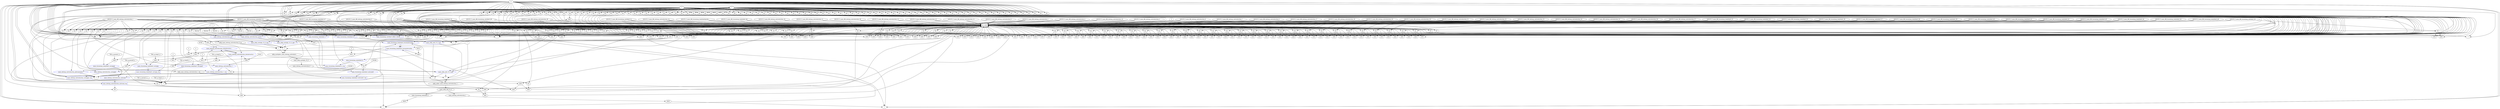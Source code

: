 //----------------------------------------------------------------------------//
// Generated by LegUp High-Level Synthesis Tool Version 4.0 (http://legup.org)
// Compiled: Sun Jul 26 12:56:54 2015
// University of Toronto
// For research and academic purposes only. Commercial use is prohibited.
// Please send bugs to: legup@eecg.toronto.edu
// Date: Tue Aug 11 21:17:20 2020
//----------------------------------------------------------------------------//

digraph {
Node0x2d34e90[label="?"];
Node0x2d37b30[label="0"];
Node0x2d37b30 -> Node0x2d34e90;
Node0x2d37d50[label="EQ"];
Node0x2d37d50 -> Node0x2d34e90;
Node0x2d38150[label="EQ"];
Node0x2d38150 -> Node0x2d34e90;
Node0x2d70e90[label="EQ"];
Node0x2d70e90 -> Node0x2d34e90;
Node0x2d35110[label="?"];
Node0x2d37b30 -> Node0x2d35110;
Node0x2d37b30 -> Node0x2d35110;
Node0x2d40c20[label="1"];
Node0x2d40c20 -> Node0x2d35110;
Node0x2d40c20 -> Node0x2d35110;
Node0x2d40c20 -> Node0x2d35110;
Node0x2d71340[label="EQ"];
Node0x2d71340 -> Node0x2d35110;
Node0x2d71620[label="EQ"];
Node0x2d71620 -> Node0x2d35110;
Node0x2d718e0[label="EQ"];
Node0x2d718e0 -> Node0x2d35110;
Node0x2d71ba0[label="EQ"];
Node0x2d71ba0 -> Node0x2d35110;
Node0x2d35240[label="?"];
Node0x2d37b30 -> Node0x2d35240;
Node0x2d37b30 -> Node0x2d35240;
Node0x2d71f90[label="main_dotloop_exitreduction_phitransinser...",color=blue];
Node0x2d71f90 -> Node0x2d35240;
Node0x2d72d10[label="main_fusionloop_bodydim0_scevgep4",color=blue];
Node0x2d72d10 -> Node0x2d35240;
Node0x2d73a80[label="main_fusionloop_bodydim0_scevgep_reg",shape=box,color=blue];
Node0x2d73a80 -> Node0x2d35240;
Node0x2d74cf0[label="EQ"];
Node0x2d74cf0 -> Node0x2d35240;
Node0x2d74fb0[label="EQ"];
Node0x2d74fb0 -> Node0x2d35240;
Node0x2d75270[label="EQ"];
Node0x2d75270 -> Node0x2d35240;
Node0x2d75530[label="EQ"];
Node0x2d75530 -> Node0x2d35240;
Node0x2d35380[label="?"];
Node0x2d37b30 -> Node0x2d35380;
Node0x2d37b30 -> Node0x2d35380;
Node0x2d37b30 -> Node0x2d35380;
Node0x2d37b30 -> Node0x2d35380;
Node0x2d40c20 -> Node0x2d35380;
Node0x2d75a20[label="EQ"];
Node0x2d75a20 -> Node0x2d35380;
Node0x2d75d00[label="EQ"];
Node0x2d75d00 -> Node0x2d35380;
Node0x2d75fc0[label="EQ"];
Node0x2d75fc0 -> Node0x2d35380;
Node0x2d76280[label="EQ"];
Node0x2d76280 -> Node0x2d35380;
Node0x2d354b0[label="?"];
Node0x2d37b30 -> Node0x2d354b0;
Node0x2d37b30 -> Node0x2d354b0;
Node0x2d76670[label="ZEXT"];
Node0x2d76670 -> Node0x2d354b0;
Node0x2d76d10[label="EQ"];
Node0x2d76d10 -> Node0x2d354b0;
Node0x2d76ff0[label="EQ"];
Node0x2d76ff0 -> Node0x2d354b0;
Node0x2d35600[label="?"];
Node0x2d37b30 -> Node0x2d35600;
Node0x2d37b30 -> Node0x2d35600;
Node0x2d773c0[label="2"];
Node0x2d773c0 -> Node0x2d35600;
Node0x2d775d0[label="2"];
Node0x2d775d0 -> Node0x2d35600;
Node0x2d777b0[label="2"];
Node0x2d777b0 -> Node0x2d35600;
Node0x2d779d0[label="EQ"];
Node0x2d779d0 -> Node0x2d35600;
Node0x2d77cb0[label="EQ"];
Node0x2d77cb0 -> Node0x2d35600;
Node0x2d77f70[label="EQ"];
Node0x2d77f70 -> Node0x2d35600;
Node0x2d78230[label="EQ"];
Node0x2d78230 -> Node0x2d35600;
Node0x2d35860[label="?"];
Node0x2d37b30 -> Node0x2d35860;
Node0x2d37b30 -> Node0x2d35860;
Node0x2d40c20 -> Node0x2d35860;
Node0x2d40c20 -> Node0x2d35860;
Node0x2d40c20 -> Node0x2d35860;
Node0x2d40c20 -> Node0x2d35860;
Node0x2d787a0[label="EQ"];
Node0x2d787a0 -> Node0x2d35860;
Node0x2d78a80[label="EQ"];
Node0x2d78a80 -> Node0x2d35860;
Node0x2d78d40[label="EQ"];
Node0x2d78d40 -> Node0x2d35860;
Node0x2d79040[label="EQ"];
Node0x2d79040 -> Node0x2d35860;
Node0x2d79300[label="EQ"];
Node0x2d79300 -> Node0x2d35860;
Node0x2d35990[label="?"];
Node0x2d37b30 -> Node0x2d35990;
Node0x2d37b30 -> Node0x2d35990;
Node0x2d796b0[label="`TAG_g_param2_a"];
Node0x2d796b0 -> Node0x2d35990;
Node0x2d798c0[label="main_dotloop_exitreduction_scevgep5_reg",shape=box,color=blue];
Node0x2d798c0 -> Node0x2d35990;
Node0x2d7ab10[label="main_fusionloop_bodydim0_scevgep3",color=blue];
Node0x2d7ab10 -> Node0x2d35990;
Node0x2d7b8a0[label="`TAG_g_temp1_a"];
Node0x2d7b8a0 -> Node0x2d35990;
Node0x2d7ba80[label="EQ"];
Node0x2d7ba80 -> Node0x2d35990;
Node0x2d7bd60[label="EQ"];
Node0x2d7bd60 -> Node0x2d35990;
Node0x2d7c020[label="EQ"];
Node0x2d7c020 -> Node0x2d35990;
Node0x2d7c320[label="EQ"];
Node0x2d7c320 -> Node0x2d35990;
Node0x2d7c5e0[label="EQ"];
Node0x2d7c5e0 -> Node0x2d35990;
Node0x2d35ac0[label="?"];
Node0x2d37b30 -> Node0x2d35ac0;
Node0x2d37b30 -> Node0x2d35ac0;
Node0x2d37b30 -> Node0x2d35ac0;
Node0x2d40c20 -> Node0x2d35ac0;
Node0x2d37b30 -> Node0x2d35ac0;
Node0x2d37b30 -> Node0x2d35ac0;
Node0x2d7cae0[label="EQ"];
Node0x2d7cae0 -> Node0x2d35ac0;
Node0x2d7cdc0[label="EQ"];
Node0x2d7cdc0 -> Node0x2d35ac0;
Node0x2d7d080[label="EQ"];
Node0x2d7d080 -> Node0x2d35ac0;
Node0x2d7d380[label="EQ"];
Node0x2d7d380 -> Node0x2d35ac0;
Node0x2d7d640[label="EQ"];
Node0x2d7d640 -> Node0x2d35ac0;
Node0x2d35570[label="?"];
Node0x2d37b30 -> Node0x2d35570;
Node0x2d37b30 -> Node0x2d35570;
Node0x2d7d9f0[label="ZEXT"];
Node0x2d7d9f0 -> Node0x2d35570;
Node0x2d7de70[label="EQ"];
Node0x2d7de70 -> Node0x2d35570;
Node0x2d7e150[label="EQ"];
Node0x2d7e150 -> Node0x2d35570;
Node0x2d35d60[label="?"];
Node0x2d37b30 -> Node0x2d35d60;
Node0x2d37b30 -> Node0x2d35d60;
Node0x2d7e520[label="2"];
Node0x2d7e520 -> Node0x2d35d60;
Node0x2d7e730[label="2"];
Node0x2d7e730 -> Node0x2d35d60;
Node0x2d7e910[label="2"];
Node0x2d7e910 -> Node0x2d35d60;
Node0x2d7eb30[label="2"];
Node0x2d7eb30 -> Node0x2d35d60;
Node0x2d7ed30[label="EQ"];
Node0x2d7ed30 -> Node0x2d35d60;
Node0x2d7f010[label="EQ"];
Node0x2d7f010 -> Node0x2d35d60;
Node0x2d7f2d0[label="EQ"];
Node0x2d7f2d0 -> Node0x2d35d60;
Node0x2d7f5d0[label="EQ"];
Node0x2d7f5d0 -> Node0x2d35d60;
Node0x2d7f890[label="EQ"];
Node0x2d7f890 -> Node0x2d35d60;
Node0x2d35fc0[label="?"];
Node0x2d7fbb0[label="0"];
Node0x2d7fbb0 -> Node0x2d35fc0;
Node0x2d7fdb0[label="main_fusionloop_exitdim0_leflow_retval",color=blue];
Node0x2d7fdb0 -> Node0x2d35fc0;
Node0x2d805a0[label="EQ"];
Node0x2d805a0 -> Node0x2d35fc0;
Node0x2d80870[label="EQ"];
Node0x2d80870 -> Node0x2d35fc0;
Node0x2d34fe0[label="?"];
Node0x2d34fe0 -> Node0x2d37d50;
Node0x2d37b30 -> Node0x2d37d50;
Node0x2d38360[label="cur_state",shape=box];
Node0x2d38360 -> Node0x2d38150;
Node0x2d38560[label="LEGUP_0"];
Node0x2d38560 -> Node0x2d38150;
Node0x2d38360 -> Node0x2d70e90;
Node0x2d40030[label="LEGUP_F_main_BB_fusionloop_exitdim0_51"];
Node0x2d40030 -> Node0x2d70e90;
Node0x2d38360 -> Node0x2d71340;
Node0x2d38560 -> Node0x2d71340;
Node0x2d38360 -> Node0x2d71620;
Node0x2d38780[label="LEGUP_F_main_BB_dotloop_exitreduction_1"];
Node0x2d38780 -> Node0x2d71620;
Node0x2d38360 -> Node0x2d718e0;
Node0x2d3cf90[label="LEGUP_F_main_BB_fusionloop_bodydim0_31"];
Node0x2d3cf90 -> Node0x2d718e0;
Node0x2d38360 -> Node0x2d71ba0;
Node0x2d3f6a0[label="LEGUP_F_main_BB_fusionloop_bodydim0_47"];
Node0x2d3f6a0 -> Node0x2d71ba0;
Node0x2d721a0[label="ADD"];
Node0x2d721a0 -> Node0x2d71f90;
Node0x2d72a50[label="EQ"];
Node0x2d72a50 -> Node0x2d71f90;
Node0x2d72ef0[label="ADD"];
Node0x2d72ef0 -> Node0x2d72d10;
Node0x2d737c0[label="EQ"];
Node0x2d737c0 -> Node0x2d72d10;
Node0x2d73c80[label="main_fusionloop_bodydim0_scevgep",color=blue];
Node0x2d73c80 -> Node0x2d73a80;
Node0x2d74a30[label="EQ"];
Node0x2d74a30 -> Node0x2d73a80;
Node0x2d38360 -> Node0x2d74cf0;
Node0x2d38560 -> Node0x2d74cf0;
Node0x2d38360 -> Node0x2d74fb0;
Node0x2d38780 -> Node0x2d74fb0;
Node0x2d38360 -> Node0x2d75270;
Node0x2d3cf90 -> Node0x2d75270;
Node0x2d38360 -> Node0x2d75530;
Node0x2d3f6a0 -> Node0x2d75530;
Node0x2d38360 -> Node0x2d75a20;
Node0x2d38560 -> Node0x2d75a20;
Node0x2d38360 -> Node0x2d75d00;
Node0x2d38780 -> Node0x2d75d00;
Node0x2d38360 -> Node0x2d75fc0;
Node0x2d3cf90 -> Node0x2d75fc0;
Node0x2d38360 -> Node0x2d76280;
Node0x2d3f6a0 -> Node0x2d76280;
Node0x2d76880[label="main_fusionloop_bodydim0_5"];
Node0x2d76880 -> Node0x2d76670;
Node0x2d38360 -> Node0x2d76d10;
Node0x2d38560 -> Node0x2d76d10;
Node0x2d38360 -> Node0x2d76ff0;
Node0x2d3f6a0 -> Node0x2d76ff0;
Node0x2d38360 -> Node0x2d779d0;
Node0x2d38560 -> Node0x2d779d0;
Node0x2d38360 -> Node0x2d77cb0;
Node0x2d38780 -> Node0x2d77cb0;
Node0x2d38360 -> Node0x2d77f70;
Node0x2d3cf90 -> Node0x2d77f70;
Node0x2d38360 -> Node0x2d78230;
Node0x2d3f6a0 -> Node0x2d78230;
Node0x2d38360 -> Node0x2d787a0;
Node0x2d38560 -> Node0x2d787a0;
Node0x2d38360 -> Node0x2d78a80;
Node0x2d38780 -> Node0x2d78a80;
Node0x2d38360 -> Node0x2d78d40;
Node0x2d3c850[label="LEGUP_F_main_BB_dotloop_exitreduction_28"];
Node0x2d3c850 -> Node0x2d78d40;
Node0x2d38360 -> Node0x2d79040;
Node0x2d3cf90 -> Node0x2d79040;
Node0x2d38360 -> Node0x2d79300;
Node0x2d3fb40[label="LEGUP_F_main_BB_fusionloop_exitdim0_49"];
Node0x2d3fb40 -> Node0x2d79300;
Node0x2d79aa0[label="main_dotloop_exitreduction_scevgep5",color=blue];
Node0x2d79aa0 -> Node0x2d798c0;
Node0x2d7a850[label="EQ"];
Node0x2d7a850 -> Node0x2d798c0;
Node0x2d7ad10[label="ADD"];
Node0x2d7ad10 -> Node0x2d7ab10;
Node0x2d7b5e0[label="EQ"];
Node0x2d7b5e0 -> Node0x2d7ab10;
Node0x2d38360 -> Node0x2d7ba80;
Node0x2d38560 -> Node0x2d7ba80;
Node0x2d38360 -> Node0x2d7bd60;
Node0x2d38780 -> Node0x2d7bd60;
Node0x2d38360 -> Node0x2d7c020;
Node0x2d3c850 -> Node0x2d7c020;
Node0x2d38360 -> Node0x2d7c320;
Node0x2d3cf90 -> Node0x2d7c320;
Node0x2d38360 -> Node0x2d7c5e0;
Node0x2d3fb40 -> Node0x2d7c5e0;
Node0x2d38360 -> Node0x2d7cae0;
Node0x2d38560 -> Node0x2d7cae0;
Node0x2d38360 -> Node0x2d7cdc0;
Node0x2d38780 -> Node0x2d7cdc0;
Node0x2d38360 -> Node0x2d7d080;
Node0x2d3c850 -> Node0x2d7d080;
Node0x2d38360 -> Node0x2d7d380;
Node0x2d3cf90 -> Node0x2d7d380;
Node0x2d38360 -> Node0x2d7d640;
Node0x2d3fb40 -> Node0x2d7d640;
Node0x2d7dc00[label="main_dotloop_exitreduction_1"];
Node0x2d7dc00 -> Node0x2d7d9f0;
Node0x2d38360 -> Node0x2d7de70;
Node0x2d38560 -> Node0x2d7de70;
Node0x2d38360 -> Node0x2d7e150;
Node0x2d3c850 -> Node0x2d7e150;
Node0x2d38360 -> Node0x2d7ed30;
Node0x2d38560 -> Node0x2d7ed30;
Node0x2d38360 -> Node0x2d7f010;
Node0x2d38780 -> Node0x2d7f010;
Node0x2d38360 -> Node0x2d7f2d0;
Node0x2d3c850 -> Node0x2d7f2d0;
Node0x2d38360 -> Node0x2d7f5d0;
Node0x2d3cf90 -> Node0x2d7f5d0;
Node0x2d38360 -> Node0x2d7f890;
Node0x2d3fb40 -> Node0x2d7f890;
Node0x2d7ffd0[label="TRUNC"];
Node0x2d7ffd0 -> Node0x2d7fdb0;
Node0x2d802c0[label="EQ"];
Node0x2d802c0 -> Node0x2d7fdb0;
Node0x2d38360 -> Node0x2d805a0;
Node0x2d38560 -> Node0x2d805a0;
Node0x2d38360 -> Node0x2d80870;
Node0x2d40030 -> Node0x2d80870;
Node0x2d37b30 -> Node0x2d34fe0;
Node0x2d38560 -> Node0x2d38360;
Node0x2d38780 -> Node0x2d38360;
Node0x2d38560 -> Node0x2d38360;
Node0x2d38780 -> Node0x2d38360;
Node0x2d38a30[label="LEGUP_F_main_BB_dotloop_exitreduction_2"];
Node0x2d38a30 -> Node0x2d38360;
Node0x2d38a30 -> Node0x2d38360;
Node0x2d38ca0[label="LEGUP_F_main_BB_dotloop_exitreduction_3"];
Node0x2d38ca0 -> Node0x2d38360;
Node0x2d38ca0 -> Node0x2d38360;
Node0x2d38ef0[label="LEGUP_F_main_BB_dotloop_exitreduction_4"];
Node0x2d38ef0 -> Node0x2d38360;
Node0x2d38ef0 -> Node0x2d38360;
Node0x2d39180[label="LEGUP_F_main_BB_dotloop_exitreduction_5"];
Node0x2d39180 -> Node0x2d38360;
Node0x2d39180 -> Node0x2d38360;
Node0x2d393d0[label="LEGUP_F_main_BB_dotloop_exitreduction_6"];
Node0x2d393d0 -> Node0x2d38360;
Node0x2d393d0 -> Node0x2d38360;
Node0x2d39620[label="LEGUP_F_main_BB_dotloop_exitreduction_7"];
Node0x2d39620 -> Node0x2d38360;
Node0x2d39620 -> Node0x2d38360;
Node0x2d39870[label="LEGUP_F_main_BB_dotloop_exitreduction_8"];
Node0x2d39870 -> Node0x2d38360;
Node0x2d39870 -> Node0x2d38360;
Node0x2d39b50[label="LEGUP_F_main_BB_dotloop_exitreduction_9"];
Node0x2d39b50 -> Node0x2d38360;
Node0x2d39b50 -> Node0x2d38360;
Node0x2d39da0[label="LEGUP_F_main_BB_dotloop_exitreduction_10"];
Node0x2d39da0 -> Node0x2d38360;
Node0x2d39da0 -> Node0x2d38360;
Node0x2d39ff0[label="LEGUP_F_main_BB_dotloop_exitreduction_11"];
Node0x2d39ff0 -> Node0x2d38360;
Node0x2d39ff0 -> Node0x2d38360;
Node0x2d3a240[label="LEGUP_F_main_BB_dotloop_exitreduction_12"];
Node0x2d3a240 -> Node0x2d38360;
Node0x2d3a240 -> Node0x2d38360;
Node0x2d3a490[label="LEGUP_F_main_BB_dotloop_exitreduction_13"];
Node0x2d3a490 -> Node0x2d38360;
Node0x2d3a490 -> Node0x2d38360;
Node0x2d3a6e0[label="LEGUP_F_main_BB_dotloop_exitreduction_14"];
Node0x2d3a6e0 -> Node0x2d38360;
Node0x2d3a6e0 -> Node0x2d38360;
Node0x2d3a930[label="LEGUP_F_main_BB_dotloop_exitreduction_15"];
Node0x2d3a930 -> Node0x2d38360;
Node0x2d3a930 -> Node0x2d38360;
Node0x2d3ab80[label="LEGUP_F_main_BB_dotloop_exitreduction_16"];
Node0x2d3ab80 -> Node0x2d38360;
Node0x2d3ab80 -> Node0x2d38360;
Node0x2d3aee0[label="LEGUP_F_main_BB_dotloop_exitreduction_17"];
Node0x2d3aee0 -> Node0x2d38360;
Node0x2d3aee0 -> Node0x2d38360;
Node0x2d3b130[label="LEGUP_F_main_BB_dotloop_exitreduction_18"];
Node0x2d3b130 -> Node0x2d38360;
Node0x2d3b130 -> Node0x2d38360;
Node0x2d3b380[label="LEGUP_F_main_BB_dotloop_exitreduction_19"];
Node0x2d3b380 -> Node0x2d38360;
Node0x2d3b380 -> Node0x2d38360;
Node0x2d3b5d0[label="LEGUP_F_main_BB_dotloop_exitreduction_20"];
Node0x2d3b5d0 -> Node0x2d38360;
Node0x2d3b5d0 -> Node0x2d38360;
Node0x2d3b820[label="LEGUP_F_main_BB_dotloop_exitreduction_21"];
Node0x2d3b820 -> Node0x2d38360;
Node0x2d3b820 -> Node0x2d38360;
Node0x2d3ba70[label="LEGUP_F_main_BB_dotloop_exitreduction_22"];
Node0x2d3ba70 -> Node0x2d38360;
Node0x2d3ba70 -> Node0x2d38360;
Node0x2d3bcc0[label="LEGUP_F_main_BB_dotloop_exitreduction_23"];
Node0x2d3bcc0 -> Node0x2d38360;
Node0x2d3bcc0 -> Node0x2d38360;
Node0x2d3bf10[label="LEGUP_F_main_BB_dotloop_exitreduction_24"];
Node0x2d3bf10 -> Node0x2d38360;
Node0x2d3bf10 -> Node0x2d38360;
Node0x2d3c160[label="LEGUP_F_main_BB_dotloop_exitreduction_25"];
Node0x2d3c160 -> Node0x2d38360;
Node0x2d3c160 -> Node0x2d38360;
Node0x2d3c3b0[label="LEGUP_F_main_BB_dotloop_exitreduction_26"];
Node0x2d3c3b0 -> Node0x2d38360;
Node0x2d3c3b0 -> Node0x2d38360;
Node0x2d3c600[label="LEGUP_F_main_BB_dotloop_exitreduction_27"];
Node0x2d3c600 -> Node0x2d38360;
Node0x2d3c600 -> Node0x2d38360;
Node0x2d3c850 -> Node0x2d38360;
Node0x2d3c850 -> Node0x2d38360;
Node0x2d3caa0[label="LEGUP_F_main_BB_dotloop_exitreduction_29"];
Node0x2d3caa0 -> Node0x2d38360;
Node0x2d3caa0 -> Node0x2d38360;
Node0x2d3ccf0[label="LEGUP_F_main_BB_fusionloop_bodydim0prehe..."];
Node0x2d3ccf0 -> Node0x2d38360;
Node0x2d38780 -> Node0x2d38360;
Node0x2d3ccf0 -> Node0x2d38360;
Node0x2d3cf90 -> Node0x2d38360;
Node0x2d3cf90 -> Node0x2d38360;
Node0x2d3acd0[label="LEGUP_F_main_BB_fusionloop_bodydim0_32"];
Node0x2d3acd0 -> Node0x2d38360;
Node0x2d3acd0 -> Node0x2d38360;
Node0x2d3d640[label="LEGUP_F_main_BB_fusionloop_bodydim0_33"];
Node0x2d3d640 -> Node0x2d38360;
Node0x2d3d640 -> Node0x2d38360;
Node0x2d3d890[label="LEGUP_F_main_BB_fusionloop_bodydim0_34"];
Node0x2d3d890 -> Node0x2d38360;
Node0x2d3d890 -> Node0x2d38360;
Node0x2d3dae0[label="LEGUP_F_main_BB_fusionloop_bodydim0_35"];
Node0x2d3dae0 -> Node0x2d38360;
Node0x2d3dae0 -> Node0x2d38360;
Node0x2d3dd30[label="LEGUP_F_main_BB_fusionloop_bodydim0_36"];
Node0x2d3dd30 -> Node0x2d38360;
Node0x2d3dd30 -> Node0x2d38360;
Node0x2d3df80[label="LEGUP_F_main_BB_fusionloop_bodydim0_37"];
Node0x2d3df80 -> Node0x2d38360;
Node0x2d3df80 -> Node0x2d38360;
Node0x2d3e1d0[label="LEGUP_F_main_BB_fusionloop_bodydim0_38"];
Node0x2d3e1d0 -> Node0x2d38360;
Node0x2d3e1d0 -> Node0x2d38360;
Node0x2d3e420[label="LEGUP_F_main_BB_fusionloop_bodydim0_39"];
Node0x2d3e420 -> Node0x2d38360;
Node0x2d3e420 -> Node0x2d38360;
Node0x2d3e670[label="LEGUP_F_main_BB_fusionloop_bodydim0_40"];
Node0x2d3e670 -> Node0x2d38360;
Node0x2d3e670 -> Node0x2d38360;
Node0x2d3e8c0[label="LEGUP_F_main_BB_fusionloop_bodydim0_41"];
Node0x2d3e8c0 -> Node0x2d38360;
Node0x2d3e8c0 -> Node0x2d38360;
Node0x2d3eb10[label="LEGUP_F_main_BB_fusionloop_bodydim0_42"];
Node0x2d3eb10 -> Node0x2d38360;
Node0x2d3eb10 -> Node0x2d38360;
Node0x2d3ed60[label="LEGUP_F_main_BB_fusionloop_bodydim0_43"];
Node0x2d3ed60 -> Node0x2d38360;
Node0x2d3ed60 -> Node0x2d38360;
Node0x2d3efb0[label="LEGUP_F_main_BB_fusionloop_bodydim0_44"];
Node0x2d3efb0 -> Node0x2d38360;
Node0x2d3efb0 -> Node0x2d38360;
Node0x2d3f200[label="LEGUP_F_main_BB_fusionloop_bodydim0_45"];
Node0x2d3f200 -> Node0x2d38360;
Node0x2d3f200 -> Node0x2d38360;
Node0x2d3f450[label="LEGUP_F_main_BB_fusionloop_bodydim0_46"];
Node0x2d3f450 -> Node0x2d38360;
Node0x2d3f450 -> Node0x2d38360;
Node0x2d3f6a0 -> Node0x2d38360;
Node0x2d3f6a0 -> Node0x2d38360;
Node0x2d3f8f0[label="LEGUP_F_main_BB_fusionloop_bodydim0_48"];
Node0x2d3f8f0 -> Node0x2d38360;
Node0x2d3f8f0 -> Node0x2d38360;
Node0x2d3fb40 -> Node0x2d38360;
Node0x2d3cf90 -> Node0x2d38360;
Node0x2d3fb40 -> Node0x2d38360;
Node0x2d3fde0[label="LEGUP_F_main_BB_fusionloop_exitdim0_50"];
Node0x2d3fde0 -> Node0x2d38360;
Node0x2d3fde0 -> Node0x2d38360;
Node0x2d40030 -> Node0x2d38360;
Node0x2d40030 -> Node0x2d38360;
Node0x2d38560 -> Node0x2d38360;
Node0x2d402d0[label="0"];
Node0x2d402d0 -> Node0x2d38360;
Node0x2d404d0[label="AND"];
Node0x2d404d0 -> Node0x2d38360;
Node0x2d40e40[label="AND"];
Node0x2d40e40 -> Node0x2d38360;
Node0x2d418d0[label="AND"];
Node0x2d418d0 -> Node0x2d38360;
Node0x2d41e00[label="AND"];
Node0x2d41e00 -> Node0x2d38360;
Node0x2d425a0[label="AND"];
Node0x2d425a0 -> Node0x2d38360;
Node0x2d42ad0[label="AND"];
Node0x2d42ad0 -> Node0x2d38360;
Node0x2d43270[label="AND"];
Node0x2d43270 -> Node0x2d38360;
Node0x2d437a0[label="AND"];
Node0x2d437a0 -> Node0x2d38360;
Node0x2d43f40[label="AND"];
Node0x2d43f40 -> Node0x2d38360;
Node0x2d44470[label="AND"];
Node0x2d44470 -> Node0x2d38360;
Node0x2d44c10[label="AND"];
Node0x2d44c10 -> Node0x2d38360;
Node0x2d45140[label="AND"];
Node0x2d45140 -> Node0x2d38360;
Node0x2d458e0[label="AND"];
Node0x2d458e0 -> Node0x2d38360;
Node0x2d45e10[label="AND"];
Node0x2d45e10 -> Node0x2d38360;
Node0x2d465b0[label="AND"];
Node0x2d465b0 -> Node0x2d38360;
Node0x2d46ae0[label="AND"];
Node0x2d46ae0 -> Node0x2d38360;
Node0x2d47280[label="AND"];
Node0x2d47280 -> Node0x2d38360;
Node0x2d477b0[label="AND"];
Node0x2d477b0 -> Node0x2d38360;
Node0x2d47f50[label="AND"];
Node0x2d47f50 -> Node0x2d38360;
Node0x2d48480[label="AND"];
Node0x2d48480 -> Node0x2d38360;
Node0x2d48c20[label="AND"];
Node0x2d48c20 -> Node0x2d38360;
Node0x2d49560[label="AND"];
Node0x2d49560 -> Node0x2d38360;
Node0x2d49d00[label="AND"];
Node0x2d49d00 -> Node0x2d38360;
Node0x2d4a230[label="AND"];
Node0x2d4a230 -> Node0x2d38360;
Node0x2d4a9d0[label="AND"];
Node0x2d4a9d0 -> Node0x2d38360;
Node0x2d4af00[label="AND"];
Node0x2d4af00 -> Node0x2d38360;
Node0x2d4b6a0[label="AND"];
Node0x2d4b6a0 -> Node0x2d38360;
Node0x2d4bbd0[label="AND"];
Node0x2d4bbd0 -> Node0x2d38360;
Node0x2d4c370[label="AND"];
Node0x2d4c370 -> Node0x2d38360;
Node0x2d4c8a0[label="AND"];
Node0x2d4c8a0 -> Node0x2d38360;
Node0x2d4d040[label="AND"];
Node0x2d4d040 -> Node0x2d38360;
Node0x2d4d570[label="AND"];
Node0x2d4d570 -> Node0x2d38360;
Node0x2d4dd10[label="AND"];
Node0x2d4dd10 -> Node0x2d38360;
Node0x2d4e240[label="AND"];
Node0x2d4e240 -> Node0x2d38360;
Node0x2d4e9e0[label="AND"];
Node0x2d4e9e0 -> Node0x2d38360;
Node0x2d4ef10[label="AND"];
Node0x2d4ef10 -> Node0x2d38360;
Node0x2d4f6b0[label="AND"];
Node0x2d4f6b0 -> Node0x2d38360;
Node0x2d4fbe0[label="AND"];
Node0x2d4fbe0 -> Node0x2d38360;
Node0x2d50380[label="AND"];
Node0x2d50380 -> Node0x2d38360;
Node0x2d508b0[label="AND"];
Node0x2d508b0 -> Node0x2d38360;
Node0x2d51050[label="AND"];
Node0x2d51050 -> Node0x2d38360;
Node0x2d51580[label="AND"];
Node0x2d51580 -> Node0x2d38360;
Node0x2d51d20[label="AND"];
Node0x2d51d20 -> Node0x2d38360;
Node0x2d52250[label="AND"];
Node0x2d52250 -> Node0x2d38360;
Node0x2d529f0[label="AND"];
Node0x2d529f0 -> Node0x2d38360;
Node0x2d52f20[label="AND"];
Node0x2d52f20 -> Node0x2d38360;
Node0x2d536c0[label="AND"];
Node0x2d536c0 -> Node0x2d38360;
Node0x2d53bf0[label="AND"];
Node0x2d53bf0 -> Node0x2d38360;
Node0x2d54390[label="AND"];
Node0x2d54390 -> Node0x2d38360;
Node0x2d548c0[label="AND"];
Node0x2d548c0 -> Node0x2d38360;
Node0x2d55060[label="AND"];
Node0x2d55060 -> Node0x2d38360;
Node0x2d55590[label="AND"];
Node0x2d55590 -> Node0x2d38360;
Node0x2d55d30[label="AND"];
Node0x2d55d30 -> Node0x2d38360;
Node0x2d56260[label="AND"];
Node0x2d56260 -> Node0x2d38360;
Node0x2d56a00[label="AND"];
Node0x2d56a00 -> Node0x2d38360;
Node0x2d56f30[label="AND"];
Node0x2d56f30 -> Node0x2d38360;
Node0x2d576d0[label="AND"];
Node0x2d576d0 -> Node0x2d38360;
Node0x2d57c00[label="AND"];
Node0x2d57c00 -> Node0x2d38360;
Node0x2d583a0[label="AND"];
Node0x2d583a0 -> Node0x2d38360;
Node0x2d588d0[label="AND"];
Node0x2d588d0 -> Node0x2d38360;
Node0x2d59070[label="AND"];
Node0x2d59070 -> Node0x2d38360;
Node0x2d5b050[label="AND"];
Node0x2d5b050 -> Node0x2d38360;
Node0x2d5c340[label="AND"];
Node0x2d5c340 -> Node0x2d38360;
Node0x2d5cb00[label="AND"];
Node0x2d5cb00 -> Node0x2d38360;
Node0x2d5d030[label="AND"];
Node0x2d5d030 -> Node0x2d38360;
Node0x2d5d7d0[label="AND"];
Node0x2d5d7d0 -> Node0x2d38360;
Node0x2d5dd00[label="AND"];
Node0x2d5dd00 -> Node0x2d38360;
Node0x2d5e4a0[label="AND"];
Node0x2d5e4a0 -> Node0x2d38360;
Node0x2d5e9d0[label="AND"];
Node0x2d5e9d0 -> Node0x2d38360;
Node0x2d5f170[label="AND"];
Node0x2d5f170 -> Node0x2d38360;
Node0x2d5f6a0[label="AND"];
Node0x2d5f6a0 -> Node0x2d38360;
Node0x2d5fe40[label="AND"];
Node0x2d5fe40 -> Node0x2d38360;
Node0x2d60370[label="AND"];
Node0x2d60370 -> Node0x2d38360;
Node0x2d60b10[label="AND"];
Node0x2d60b10 -> Node0x2d38360;
Node0x2d61040[label="AND"];
Node0x2d61040 -> Node0x2d38360;
Node0x2d617e0[label="AND"];
Node0x2d617e0 -> Node0x2d38360;
Node0x2d61d10[label="AND"];
Node0x2d61d10 -> Node0x2d38360;
Node0x2d624b0[label="AND"];
Node0x2d624b0 -> Node0x2d38360;
Node0x2d629e0[label="AND"];
Node0x2d629e0 -> Node0x2d38360;
Node0x2d63180[label="AND"];
Node0x2d63180 -> Node0x2d38360;
Node0x2d636b0[label="AND"];
Node0x2d636b0 -> Node0x2d38360;
Node0x2d63e50[label="AND"];
Node0x2d63e50 -> Node0x2d38360;
Node0x2d64380[label="AND"];
Node0x2d64380 -> Node0x2d38360;
Node0x2d64b20[label="AND"];
Node0x2d64b20 -> Node0x2d38360;
Node0x2d65050[label="AND"];
Node0x2d65050 -> Node0x2d38360;
Node0x2d657f0[label="AND"];
Node0x2d657f0 -> Node0x2d38360;
Node0x2d65d20[label="AND"];
Node0x2d65d20 -> Node0x2d38360;
Node0x2d664c0[label="AND"];
Node0x2d664c0 -> Node0x2d38360;
Node0x2d669f0[label="AND"];
Node0x2d669f0 -> Node0x2d38360;
Node0x2d67190[label="AND"];
Node0x2d67190 -> Node0x2d38360;
Node0x2d676c0[label="AND"];
Node0x2d676c0 -> Node0x2d38360;
Node0x2d67e60[label="AND"];
Node0x2d67e60 -> Node0x2d38360;
Node0x2d68390[label="AND"];
Node0x2d68390 -> Node0x2d38360;
Node0x2d68b30[label="AND"];
Node0x2d68b30 -> Node0x2d38360;
Node0x2d69060[label="AND"];
Node0x2d69060 -> Node0x2d38360;
Node0x2d69800[label="AND"];
Node0x2d69800 -> Node0x2d38360;
Node0x2d69d30[label="AND"];
Node0x2d69d30 -> Node0x2d38360;
Node0x2d6a4d0[label="AND"];
Node0x2d6a4d0 -> Node0x2d38360;
Node0x2d6aa00[label="AND"];
Node0x2d6aa00 -> Node0x2d38360;
Node0x2d6b1a0[label="AND"];
Node0x2d6b1a0 -> Node0x2d38360;
Node0x2d6d180[label="AND"];
Node0x2d6d180 -> Node0x2d38360;
Node0x2d6e470[label="AND"];
Node0x2d6e470 -> Node0x2d38360;
Node0x2d6ec30[label="AND"];
Node0x2d6ec30 -> Node0x2d38360;
Node0x2d6f160[label="AND"];
Node0x2d6f160 -> Node0x2d38360;
Node0x2d6f900[label="AND"];
Node0x2d6f900 -> Node0x2d38360;
Node0x2d6fe30[label="AND"];
Node0x2d6fe30 -> Node0x2d38360;
Node0x2d705d0[label="AND"];
Node0x2d705d0 -> Node0x2d38360;
Node0x2d70b00[label="EQ"];
Node0x2d70b00 -> Node0x2d38360;
Node0x2d723a0[label="`TAG_g_param0_a"];
Node0x2d723a0 -> Node0x2d721a0;
Node0x2d725c0[label="MUL"];
Node0x2d725c0 -> Node0x2d721a0;
Node0x2d38360 -> Node0x2d72a50;
Node0x2d38780 -> Node0x2d72a50;
Node0x2d73110[label="`TAG_g_param1_a"];
Node0x2d73110 -> Node0x2d72ef0;
Node0x2d73330[label="MUL"];
Node0x2d73330 -> Node0x2d72ef0;
Node0x2d38360 -> Node0x2d737c0;
Node0x2d3cf90 -> Node0x2d737c0;
Node0x2d73ea0[label="ADD"];
Node0x2d73ea0 -> Node0x2d73c80;
Node0x2d74770[label="EQ"];
Node0x2d74770 -> Node0x2d73c80;
Node0x2d38360 -> Node0x2d74a30;
Node0x2d3cf90 -> Node0x2d74a30;
Node0x2d76a80[label="main_altfp_add_32_0"];
Node0x2d76a80 -> Node0x2d76880;
Node0x2d79cc0[label="ADD"];
Node0x2d79cc0 -> Node0x2d79aa0;
Node0x2d7a590[label="EQ"];
Node0x2d7a590 -> Node0x2d79aa0;
Node0x2d38360 -> Node0x2d7a850;
Node0x2d38780 -> Node0x2d7a850;
Node0x2d7af30[label="`TAG_g_temp0_a"];
Node0x2d7af30 -> Node0x2d7ad10;
Node0x2d7b150[label="MUL"];
Node0x2d7b150 -> Node0x2d7ad10;
Node0x2d38360 -> Node0x2d7b5e0;
Node0x2d3cf90 -> Node0x2d7b5e0;
Node0x2d76a80 -> Node0x2d7dc00;
Node0x2d35e90[label="?"];
Node0x2d35e90 -> Node0x2d7ffd0;
Node0x2d38360 -> Node0x2d802c0;
Node0x2d40030 -> Node0x2d802c0;
Node0x2d406d0[label="EQ"];
Node0x2d406d0 -> Node0x2d404d0;
Node0x2d409d0[label="EQ"];
Node0x2d409d0 -> Node0x2d404d0;
Node0x2d41020[label="AND"];
Node0x2d41020 -> Node0x2d40e40;
Node0x2d41590[label="EQ"];
Node0x2d41590 -> Node0x2d40e40;
Node0x2d41020 -> Node0x2d418d0;
Node0x2d41b20[label="EQ"];
Node0x2d41b20 -> Node0x2d418d0;
Node0x2d41fe0[label="EQ"];
Node0x2d41fe0 -> Node0x2d41e00;
Node0x2d422e0[label="EQ"];
Node0x2d422e0 -> Node0x2d41e00;
Node0x2d41fe0 -> Node0x2d425a0;
Node0x2d427f0[label="EQ"];
Node0x2d427f0 -> Node0x2d425a0;
Node0x2d42cb0[label="EQ"];
Node0x2d42cb0 -> Node0x2d42ad0;
Node0x2d42fb0[label="EQ"];
Node0x2d42fb0 -> Node0x2d42ad0;
Node0x2d42cb0 -> Node0x2d43270;
Node0x2d434c0[label="EQ"];
Node0x2d434c0 -> Node0x2d43270;
Node0x2d43980[label="EQ"];
Node0x2d43980 -> Node0x2d437a0;
Node0x2d43c80[label="EQ"];
Node0x2d43c80 -> Node0x2d437a0;
Node0x2d43980 -> Node0x2d43f40;
Node0x2d44190[label="EQ"];
Node0x2d44190 -> Node0x2d43f40;
Node0x2d44650[label="EQ"];
Node0x2d44650 -> Node0x2d44470;
Node0x2d44950[label="EQ"];
Node0x2d44950 -> Node0x2d44470;
Node0x2d44650 -> Node0x2d44c10;
Node0x2d44e60[label="EQ"];
Node0x2d44e60 -> Node0x2d44c10;
Node0x2d45320[label="EQ"];
Node0x2d45320 -> Node0x2d45140;
Node0x2d45620[label="EQ"];
Node0x2d45620 -> Node0x2d45140;
Node0x2d45320 -> Node0x2d458e0;
Node0x2d45b30[label="EQ"];
Node0x2d45b30 -> Node0x2d458e0;
Node0x2d45ff0[label="EQ"];
Node0x2d45ff0 -> Node0x2d45e10;
Node0x2d462f0[label="EQ"];
Node0x2d462f0 -> Node0x2d45e10;
Node0x2d45ff0 -> Node0x2d465b0;
Node0x2d46800[label="EQ"];
Node0x2d46800 -> Node0x2d465b0;
Node0x2d46cc0[label="EQ"];
Node0x2d46cc0 -> Node0x2d46ae0;
Node0x2d46fc0[label="EQ"];
Node0x2d46fc0 -> Node0x2d46ae0;
Node0x2d46cc0 -> Node0x2d47280;
Node0x2d474d0[label="EQ"];
Node0x2d474d0 -> Node0x2d47280;
Node0x2d47990[label="EQ"];
Node0x2d47990 -> Node0x2d477b0;
Node0x2d47c90[label="EQ"];
Node0x2d47c90 -> Node0x2d477b0;
Node0x2d47990 -> Node0x2d47f50;
Node0x2d481a0[label="EQ"];
Node0x2d481a0 -> Node0x2d47f50;
Node0x2d48660[label="EQ"];
Node0x2d48660 -> Node0x2d48480;
Node0x2d48960[label="EQ"];
Node0x2d48960 -> Node0x2d48480;
Node0x2d48660 -> Node0x2d48c20;
Node0x2d3d300[label="EQ"];
Node0x2d3d300 -> Node0x2d48c20;
Node0x2d49740[label="EQ"];
Node0x2d49740 -> Node0x2d49560;
Node0x2d49a40[label="EQ"];
Node0x2d49a40 -> Node0x2d49560;
Node0x2d49740 -> Node0x2d49d00;
Node0x2d49f50[label="EQ"];
Node0x2d49f50 -> Node0x2d49d00;
Node0x2d4a410[label="EQ"];
Node0x2d4a410 -> Node0x2d4a230;
Node0x2d4a710[label="EQ"];
Node0x2d4a710 -> Node0x2d4a230;
Node0x2d4a410 -> Node0x2d4a9d0;
Node0x2d4ac20[label="EQ"];
Node0x2d4ac20 -> Node0x2d4a9d0;
Node0x2d4b0e0[label="EQ"];
Node0x2d4b0e0 -> Node0x2d4af00;
Node0x2d4b3e0[label="EQ"];
Node0x2d4b3e0 -> Node0x2d4af00;
Node0x2d4b0e0 -> Node0x2d4b6a0;
Node0x2d4b8f0[label="EQ"];
Node0x2d4b8f0 -> Node0x2d4b6a0;
Node0x2d4bdb0[label="EQ"];
Node0x2d4bdb0 -> Node0x2d4bbd0;
Node0x2d4c0b0[label="EQ"];
Node0x2d4c0b0 -> Node0x2d4bbd0;
Node0x2d4bdb0 -> Node0x2d4c370;
Node0x2d4c5c0[label="EQ"];
Node0x2d4c5c0 -> Node0x2d4c370;
Node0x2d4ca80[label="EQ"];
Node0x2d4ca80 -> Node0x2d4c8a0;
Node0x2d4cd80[label="EQ"];
Node0x2d4cd80 -> Node0x2d4c8a0;
Node0x2d4ca80 -> Node0x2d4d040;
Node0x2d4d290[label="EQ"];
Node0x2d4d290 -> Node0x2d4d040;
Node0x2d4d750[label="EQ"];
Node0x2d4d750 -> Node0x2d4d570;
Node0x2d4da50[label="EQ"];
Node0x2d4da50 -> Node0x2d4d570;
Node0x2d4d750 -> Node0x2d4dd10;
Node0x2d4df60[label="EQ"];
Node0x2d4df60 -> Node0x2d4dd10;
Node0x2d4e420[label="EQ"];
Node0x2d4e420 -> Node0x2d4e240;
Node0x2d4e720[label="EQ"];
Node0x2d4e720 -> Node0x2d4e240;
Node0x2d4e420 -> Node0x2d4e9e0;
Node0x2d4ec30[label="EQ"];
Node0x2d4ec30 -> Node0x2d4e9e0;
Node0x2d4f0f0[label="EQ"];
Node0x2d4f0f0 -> Node0x2d4ef10;
Node0x2d4f3f0[label="EQ"];
Node0x2d4f3f0 -> Node0x2d4ef10;
Node0x2d4f0f0 -> Node0x2d4f6b0;
Node0x2d4f900[label="EQ"];
Node0x2d4f900 -> Node0x2d4f6b0;
Node0x2d4fdc0[label="EQ"];
Node0x2d4fdc0 -> Node0x2d4fbe0;
Node0x2d500c0[label="EQ"];
Node0x2d500c0 -> Node0x2d4fbe0;
Node0x2d4fdc0 -> Node0x2d50380;
Node0x2d505d0[label="EQ"];
Node0x2d505d0 -> Node0x2d50380;
Node0x2d50a90[label="EQ"];
Node0x2d50a90 -> Node0x2d508b0;
Node0x2d50d90[label="EQ"];
Node0x2d50d90 -> Node0x2d508b0;
Node0x2d50a90 -> Node0x2d51050;
Node0x2d512a0[label="EQ"];
Node0x2d512a0 -> Node0x2d51050;
Node0x2d51760[label="EQ"];
Node0x2d51760 -> Node0x2d51580;
Node0x2d51a60[label="EQ"];
Node0x2d51a60 -> Node0x2d51580;
Node0x2d51760 -> Node0x2d51d20;
Node0x2d51f70[label="EQ"];
Node0x2d51f70 -> Node0x2d51d20;
Node0x2d52430[label="EQ"];
Node0x2d52430 -> Node0x2d52250;
Node0x2d52730[label="EQ"];
Node0x2d52730 -> Node0x2d52250;
Node0x2d52430 -> Node0x2d529f0;
Node0x2d52c40[label="EQ"];
Node0x2d52c40 -> Node0x2d529f0;
Node0x2d53100[label="EQ"];
Node0x2d53100 -> Node0x2d52f20;
Node0x2d53400[label="EQ"];
Node0x2d53400 -> Node0x2d52f20;
Node0x2d53100 -> Node0x2d536c0;
Node0x2d53910[label="EQ"];
Node0x2d53910 -> Node0x2d536c0;
Node0x2d53dd0[label="EQ"];
Node0x2d53dd0 -> Node0x2d53bf0;
Node0x2d540d0[label="EQ"];
Node0x2d540d0 -> Node0x2d53bf0;
Node0x2d53dd0 -> Node0x2d54390;
Node0x2d545e0[label="EQ"];
Node0x2d545e0 -> Node0x2d54390;
Node0x2d54aa0[label="EQ"];
Node0x2d54aa0 -> Node0x2d548c0;
Node0x2d54da0[label="EQ"];
Node0x2d54da0 -> Node0x2d548c0;
Node0x2d54aa0 -> Node0x2d55060;
Node0x2d552b0[label="EQ"];
Node0x2d552b0 -> Node0x2d55060;
Node0x2d55770[label="EQ"];
Node0x2d55770 -> Node0x2d55590;
Node0x2d55a70[label="EQ"];
Node0x2d55a70 -> Node0x2d55590;
Node0x2d55770 -> Node0x2d55d30;
Node0x2d55f80[label="EQ"];
Node0x2d55f80 -> Node0x2d55d30;
Node0x2d56440[label="EQ"];
Node0x2d56440 -> Node0x2d56260;
Node0x2d56740[label="EQ"];
Node0x2d56740 -> Node0x2d56260;
Node0x2d56440 -> Node0x2d56a00;
Node0x2d56c50[label="EQ"];
Node0x2d56c50 -> Node0x2d56a00;
Node0x2d57110[label="EQ"];
Node0x2d57110 -> Node0x2d56f30;
Node0x2d57410[label="EQ"];
Node0x2d57410 -> Node0x2d56f30;
Node0x2d57110 -> Node0x2d576d0;
Node0x2d57920[label="EQ"];
Node0x2d57920 -> Node0x2d576d0;
Node0x2d57de0[label="EQ"];
Node0x2d57de0 -> Node0x2d57c00;
Node0x2d580e0[label="EQ"];
Node0x2d580e0 -> Node0x2d57c00;
Node0x2d57de0 -> Node0x2d583a0;
Node0x2d585f0[label="EQ"];
Node0x2d585f0 -> Node0x2d583a0;
Node0x2d58ab0[label="EQ"];
Node0x2d58ab0 -> Node0x2d588d0;
Node0x2d58db0[label="EQ"];
Node0x2d58db0 -> Node0x2d588d0;
Node0x2d59250[label="AND"];
Node0x2d59250 -> Node0x2d59070;
Node0x2d597c0[label="EQ"];
Node0x2d597c0 -> Node0x2d59070;
Node0x2d59250 -> Node0x2d5b050;
Node0x2d5b2a0[label="EQ"];
Node0x2d5b2a0 -> Node0x2d5b050;
Node0x2d5c540[label="EQ"];
Node0x2d5c540 -> Node0x2d5c340;
Node0x2d5c840[label="EQ"];
Node0x2d5c840 -> Node0x2d5c340;
Node0x2d5c540 -> Node0x2d5cb00;
Node0x2d5cd50[label="EQ"];
Node0x2d5cd50 -> Node0x2d5cb00;
Node0x2d5d210[label="EQ"];
Node0x2d5d210 -> Node0x2d5d030;
Node0x2d5d510[label="EQ"];
Node0x2d5d510 -> Node0x2d5d030;
Node0x2d5d210 -> Node0x2d5d7d0;
Node0x2d5da20[label="EQ"];
Node0x2d5da20 -> Node0x2d5d7d0;
Node0x2d5dee0[label="EQ"];
Node0x2d5dee0 -> Node0x2d5dd00;
Node0x2d5e1e0[label="EQ"];
Node0x2d5e1e0 -> Node0x2d5dd00;
Node0x2d5dee0 -> Node0x2d5e4a0;
Node0x2d5e6f0[label="EQ"];
Node0x2d5e6f0 -> Node0x2d5e4a0;
Node0x2d5ebb0[label="EQ"];
Node0x2d5ebb0 -> Node0x2d5e9d0;
Node0x2d5eeb0[label="EQ"];
Node0x2d5eeb0 -> Node0x2d5e9d0;
Node0x2d5ebb0 -> Node0x2d5f170;
Node0x2d5f3c0[label="EQ"];
Node0x2d5f3c0 -> Node0x2d5f170;
Node0x2d5f880[label="EQ"];
Node0x2d5f880 -> Node0x2d5f6a0;
Node0x2d5fb80[label="EQ"];
Node0x2d5fb80 -> Node0x2d5f6a0;
Node0x2d5f880 -> Node0x2d5fe40;
Node0x2d60090[label="EQ"];
Node0x2d60090 -> Node0x2d5fe40;
Node0x2d60550[label="EQ"];
Node0x2d60550 -> Node0x2d60370;
Node0x2d60850[label="EQ"];
Node0x2d60850 -> Node0x2d60370;
Node0x2d60550 -> Node0x2d60b10;
Node0x2d60d60[label="EQ"];
Node0x2d60d60 -> Node0x2d60b10;
Node0x2d61220[label="EQ"];
Node0x2d61220 -> Node0x2d61040;
Node0x2d61520[label="EQ"];
Node0x2d61520 -> Node0x2d61040;
Node0x2d61220 -> Node0x2d617e0;
Node0x2d61a30[label="EQ"];
Node0x2d61a30 -> Node0x2d617e0;
Node0x2d61ef0[label="EQ"];
Node0x2d61ef0 -> Node0x2d61d10;
Node0x2d621f0[label="EQ"];
Node0x2d621f0 -> Node0x2d61d10;
Node0x2d61ef0 -> Node0x2d624b0;
Node0x2d62700[label="EQ"];
Node0x2d62700 -> Node0x2d624b0;
Node0x2d62bc0[label="EQ"];
Node0x2d62bc0 -> Node0x2d629e0;
Node0x2d62ec0[label="EQ"];
Node0x2d62ec0 -> Node0x2d629e0;
Node0x2d62bc0 -> Node0x2d63180;
Node0x2d633d0[label="EQ"];
Node0x2d633d0 -> Node0x2d63180;
Node0x2d63890[label="EQ"];
Node0x2d63890 -> Node0x2d636b0;
Node0x2d63b90[label="EQ"];
Node0x2d63b90 -> Node0x2d636b0;
Node0x2d63890 -> Node0x2d63e50;
Node0x2d640a0[label="EQ"];
Node0x2d640a0 -> Node0x2d63e50;
Node0x2d64560[label="EQ"];
Node0x2d64560 -> Node0x2d64380;
Node0x2d64860[label="EQ"];
Node0x2d64860 -> Node0x2d64380;
Node0x2d64560 -> Node0x2d64b20;
Node0x2d64d70[label="EQ"];
Node0x2d64d70 -> Node0x2d64b20;
Node0x2d65230[label="EQ"];
Node0x2d65230 -> Node0x2d65050;
Node0x2d65530[label="EQ"];
Node0x2d65530 -> Node0x2d65050;
Node0x2d65230 -> Node0x2d657f0;
Node0x2d65a40[label="EQ"];
Node0x2d65a40 -> Node0x2d657f0;
Node0x2d65f00[label="EQ"];
Node0x2d65f00 -> Node0x2d65d20;
Node0x2d66200[label="EQ"];
Node0x2d66200 -> Node0x2d65d20;
Node0x2d65f00 -> Node0x2d664c0;
Node0x2d66710[label="EQ"];
Node0x2d66710 -> Node0x2d664c0;
Node0x2d66bd0[label="EQ"];
Node0x2d66bd0 -> Node0x2d669f0;
Node0x2d66ed0[label="EQ"];
Node0x2d66ed0 -> Node0x2d669f0;
Node0x2d66bd0 -> Node0x2d67190;
Node0x2d673e0[label="EQ"];
Node0x2d673e0 -> Node0x2d67190;
Node0x2d678a0[label="EQ"];
Node0x2d678a0 -> Node0x2d676c0;
Node0x2d67ba0[label="EQ"];
Node0x2d67ba0 -> Node0x2d676c0;
Node0x2d678a0 -> Node0x2d67e60;
Node0x2d680b0[label="EQ"];
Node0x2d680b0 -> Node0x2d67e60;
Node0x2d68570[label="EQ"];
Node0x2d68570 -> Node0x2d68390;
Node0x2d68870[label="EQ"];
Node0x2d68870 -> Node0x2d68390;
Node0x2d68570 -> Node0x2d68b30;
Node0x2d68d80[label="EQ"];
Node0x2d68d80 -> Node0x2d68b30;
Node0x2d69240[label="EQ"];
Node0x2d69240 -> Node0x2d69060;
Node0x2d69540[label="EQ"];
Node0x2d69540 -> Node0x2d69060;
Node0x2d69240 -> Node0x2d69800;
Node0x2d69a50[label="EQ"];
Node0x2d69a50 -> Node0x2d69800;
Node0x2d69f10[label="EQ"];
Node0x2d69f10 -> Node0x2d69d30;
Node0x2d6a210[label="EQ"];
Node0x2d6a210 -> Node0x2d69d30;
Node0x2d69f10 -> Node0x2d6a4d0;
Node0x2d6a720[label="EQ"];
Node0x2d6a720 -> Node0x2d6a4d0;
Node0x2d6abe0[label="EQ"];
Node0x2d6abe0 -> Node0x2d6aa00;
Node0x2d6aee0[label="EQ"];
Node0x2d6aee0 -> Node0x2d6aa00;
Node0x2d6b380[label="AND"];
Node0x2d6b380 -> Node0x2d6b1a0;
Node0x2d6b8f0[label="EQ"];
Node0x2d6b8f0 -> Node0x2d6b1a0;
Node0x2d6b380 -> Node0x2d6d180;
Node0x2d6d3d0[label="EQ"];
Node0x2d6d3d0 -> Node0x2d6d180;
Node0x2d6e670[label="EQ"];
Node0x2d6e670 -> Node0x2d6e470;
Node0x2d6e970[label="EQ"];
Node0x2d6e970 -> Node0x2d6e470;
Node0x2d6e670 -> Node0x2d6ec30;
Node0x2d6ee80[label="EQ"];
Node0x2d6ee80 -> Node0x2d6ec30;
Node0x2d6f340[label="EQ"];
Node0x2d6f340 -> Node0x2d6f160;
Node0x2d6f640[label="EQ"];
Node0x2d6f640 -> Node0x2d6f160;
Node0x2d6f340 -> Node0x2d6f900;
Node0x2d6fb50[label="EQ"];
Node0x2d6fb50 -> Node0x2d6f900;
Node0x2d70010[label="EQ"];
Node0x2d70010 -> Node0x2d6fe30;
Node0x2d70310[label="EQ"];
Node0x2d70310 -> Node0x2d6fe30;
Node0x2d70010 -> Node0x2d705d0;
Node0x2d70820[label="EQ"];
Node0x2d70820 -> Node0x2d705d0;
Node0x2d34c10[label="?"];
Node0x2d34c10 -> Node0x2d70b00;
Node0x2d40c20 -> Node0x2d70b00;
Node0x2d727e0[label="4"];
Node0x2d727e0 -> Node0x2d725c0;
Node0x2d5a440[label="main_dotloop_exitreduction_dotindvarrhs1...",shape=box,color=blue,color=blue];
Node0x2d5a440 -> Node0x2d725c0;
Node0x2d73550[label="4"];
Node0x2d73550 -> Node0x2d73330;
Node0x2d6c570[label="main_fusionloop_bodydim0_fusionindvardim...",shape=box,color=blue,color=blue];
Node0x2d6c570 -> Node0x2d73330;
Node0x2d740c0[label="`TAG_g_temp1_a"];
Node0x2d740c0 -> Node0x2d73ea0;
Node0x2d742e0[label="MUL"];
Node0x2d742e0 -> Node0x2d73ea0;
Node0x2d38360 -> Node0x2d74770;
Node0x2d3cf90 -> Node0x2d74770;
Node0x2d36e90[label="altfp_adder_main_dotloop_exitreduction_1..."];
Node0x2d36e90 -> Node0x2d76a80;
Node0x2d79ee0[label="`TAG_g_temp0_a"];
Node0x2d79ee0 -> Node0x2d79cc0;
Node0x2d7a100[label="MUL"];
Node0x2d7a100 -> Node0x2d79cc0;
Node0x2d38360 -> Node0x2d7a590;
Node0x2d38780 -> Node0x2d7a590;
Node0x2d7b370[label="4"];
Node0x2d7b370 -> Node0x2d7b150;
Node0x2d6c570 -> Node0x2d7b150;
Node0x2d38360 -> Node0x2d406d0;
Node0x2d38560 -> Node0x2d406d0;
Node0x2d34fe0 -> Node0x2d409d0;
Node0x2d40c20 -> Node0x2d409d0;
Node0x2d406d0 -> Node0x2d41020;
Node0x2d412b0[label="EQ"];
Node0x2d412b0 -> Node0x2d41020;
Node0x2d34d40[label="?"];
Node0x2d34d40 -> Node0x2d41590;
Node0x2d40c20 -> Node0x2d41590;
Node0x2d34d40 -> Node0x2d41b20;
Node0x2d37b30 -> Node0x2d41b20;
Node0x2d38360 -> Node0x2d41fe0;
Node0x2d38780 -> Node0x2d41fe0;
Node0x2d34fe0 -> Node0x2d422e0;
Node0x2d40c20 -> Node0x2d422e0;
Node0x2d34fe0 -> Node0x2d427f0;
Node0x2d37b30 -> Node0x2d427f0;
Node0x2d38360 -> Node0x2d42cb0;
Node0x2d38a30 -> Node0x2d42cb0;
Node0x2d34fe0 -> Node0x2d42fb0;
Node0x2d40c20 -> Node0x2d42fb0;
Node0x2d34fe0 -> Node0x2d434c0;
Node0x2d37b30 -> Node0x2d434c0;
Node0x2d38360 -> Node0x2d43980;
Node0x2d38ca0 -> Node0x2d43980;
Node0x2d34fe0 -> Node0x2d43c80;
Node0x2d40c20 -> Node0x2d43c80;
Node0x2d34fe0 -> Node0x2d44190;
Node0x2d37b30 -> Node0x2d44190;
Node0x2d38360 -> Node0x2d44650;
Node0x2d38ef0 -> Node0x2d44650;
Node0x2d34fe0 -> Node0x2d44950;
Node0x2d40c20 -> Node0x2d44950;
Node0x2d34fe0 -> Node0x2d44e60;
Node0x2d37b30 -> Node0x2d44e60;
Node0x2d38360 -> Node0x2d45320;
Node0x2d39180 -> Node0x2d45320;
Node0x2d34fe0 -> Node0x2d45620;
Node0x2d40c20 -> Node0x2d45620;
Node0x2d34fe0 -> Node0x2d45b30;
Node0x2d37b30 -> Node0x2d45b30;
Node0x2d38360 -> Node0x2d45ff0;
Node0x2d393d0 -> Node0x2d45ff0;
Node0x2d34fe0 -> Node0x2d462f0;
Node0x2d40c20 -> Node0x2d462f0;
Node0x2d34fe0 -> Node0x2d46800;
Node0x2d37b30 -> Node0x2d46800;
Node0x2d38360 -> Node0x2d46cc0;
Node0x2d39620 -> Node0x2d46cc0;
Node0x2d34fe0 -> Node0x2d46fc0;
Node0x2d40c20 -> Node0x2d46fc0;
Node0x2d34fe0 -> Node0x2d474d0;
Node0x2d37b30 -> Node0x2d474d0;
Node0x2d38360 -> Node0x2d47990;
Node0x2d39870 -> Node0x2d47990;
Node0x2d34fe0 -> Node0x2d47c90;
Node0x2d40c20 -> Node0x2d47c90;
Node0x2d34fe0 -> Node0x2d481a0;
Node0x2d37b30 -> Node0x2d481a0;
Node0x2d38360 -> Node0x2d48660;
Node0x2d39b50 -> Node0x2d48660;
Node0x2d34fe0 -> Node0x2d48960;
Node0x2d40c20 -> Node0x2d48960;
Node0x2d34fe0 -> Node0x2d3d300;
Node0x2d37b30 -> Node0x2d3d300;
Node0x2d38360 -> Node0x2d49740;
Node0x2d39da0 -> Node0x2d49740;
Node0x2d34fe0 -> Node0x2d49a40;
Node0x2d40c20 -> Node0x2d49a40;
Node0x2d34fe0 -> Node0x2d49f50;
Node0x2d37b30 -> Node0x2d49f50;
Node0x2d38360 -> Node0x2d4a410;
Node0x2d39ff0 -> Node0x2d4a410;
Node0x2d34fe0 -> Node0x2d4a710;
Node0x2d40c20 -> Node0x2d4a710;
Node0x2d34fe0 -> Node0x2d4ac20;
Node0x2d37b30 -> Node0x2d4ac20;
Node0x2d38360 -> Node0x2d4b0e0;
Node0x2d3a240 -> Node0x2d4b0e0;
Node0x2d34fe0 -> Node0x2d4b3e0;
Node0x2d40c20 -> Node0x2d4b3e0;
Node0x2d34fe0 -> Node0x2d4b8f0;
Node0x2d37b30 -> Node0x2d4b8f0;
Node0x2d38360 -> Node0x2d4bdb0;
Node0x2d3a490 -> Node0x2d4bdb0;
Node0x2d34fe0 -> Node0x2d4c0b0;
Node0x2d40c20 -> Node0x2d4c0b0;
Node0x2d34fe0 -> Node0x2d4c5c0;
Node0x2d37b30 -> Node0x2d4c5c0;
Node0x2d38360 -> Node0x2d4ca80;
Node0x2d3a6e0 -> Node0x2d4ca80;
Node0x2d34fe0 -> Node0x2d4cd80;
Node0x2d40c20 -> Node0x2d4cd80;
Node0x2d34fe0 -> Node0x2d4d290;
Node0x2d37b30 -> Node0x2d4d290;
Node0x2d38360 -> Node0x2d4d750;
Node0x2d3a930 -> Node0x2d4d750;
Node0x2d34fe0 -> Node0x2d4da50;
Node0x2d40c20 -> Node0x2d4da50;
Node0x2d34fe0 -> Node0x2d4df60;
Node0x2d37b30 -> Node0x2d4df60;
Node0x2d38360 -> Node0x2d4e420;
Node0x2d3ab80 -> Node0x2d4e420;
Node0x2d34fe0 -> Node0x2d4e720;
Node0x2d40c20 -> Node0x2d4e720;
Node0x2d34fe0 -> Node0x2d4ec30;
Node0x2d37b30 -> Node0x2d4ec30;
Node0x2d38360 -> Node0x2d4f0f0;
Node0x2d3aee0 -> Node0x2d4f0f0;
Node0x2d34fe0 -> Node0x2d4f3f0;
Node0x2d40c20 -> Node0x2d4f3f0;
Node0x2d34fe0 -> Node0x2d4f900;
Node0x2d37b30 -> Node0x2d4f900;
Node0x2d38360 -> Node0x2d4fdc0;
Node0x2d3b130 -> Node0x2d4fdc0;
Node0x2d34fe0 -> Node0x2d500c0;
Node0x2d40c20 -> Node0x2d500c0;
Node0x2d34fe0 -> Node0x2d505d0;
Node0x2d37b30 -> Node0x2d505d0;
Node0x2d38360 -> Node0x2d50a90;
Node0x2d3b380 -> Node0x2d50a90;
Node0x2d34fe0 -> Node0x2d50d90;
Node0x2d40c20 -> Node0x2d50d90;
Node0x2d34fe0 -> Node0x2d512a0;
Node0x2d37b30 -> Node0x2d512a0;
Node0x2d38360 -> Node0x2d51760;
Node0x2d3b5d0 -> Node0x2d51760;
Node0x2d34fe0 -> Node0x2d51a60;
Node0x2d40c20 -> Node0x2d51a60;
Node0x2d34fe0 -> Node0x2d51f70;
Node0x2d37b30 -> Node0x2d51f70;
Node0x2d38360 -> Node0x2d52430;
Node0x2d3b820 -> Node0x2d52430;
Node0x2d34fe0 -> Node0x2d52730;
Node0x2d40c20 -> Node0x2d52730;
Node0x2d34fe0 -> Node0x2d52c40;
Node0x2d37b30 -> Node0x2d52c40;
Node0x2d38360 -> Node0x2d53100;
Node0x2d3ba70 -> Node0x2d53100;
Node0x2d34fe0 -> Node0x2d53400;
Node0x2d40c20 -> Node0x2d53400;
Node0x2d34fe0 -> Node0x2d53910;
Node0x2d37b30 -> Node0x2d53910;
Node0x2d38360 -> Node0x2d53dd0;
Node0x2d3bcc0 -> Node0x2d53dd0;
Node0x2d34fe0 -> Node0x2d540d0;
Node0x2d40c20 -> Node0x2d540d0;
Node0x2d34fe0 -> Node0x2d545e0;
Node0x2d37b30 -> Node0x2d545e0;
Node0x2d38360 -> Node0x2d54aa0;
Node0x2d3bf10 -> Node0x2d54aa0;
Node0x2d34fe0 -> Node0x2d54da0;
Node0x2d40c20 -> Node0x2d54da0;
Node0x2d34fe0 -> Node0x2d552b0;
Node0x2d37b30 -> Node0x2d552b0;
Node0x2d38360 -> Node0x2d55770;
Node0x2d3c160 -> Node0x2d55770;
Node0x2d34fe0 -> Node0x2d55a70;
Node0x2d40c20 -> Node0x2d55a70;
Node0x2d34fe0 -> Node0x2d55f80;
Node0x2d37b30 -> Node0x2d55f80;
Node0x2d38360 -> Node0x2d56440;
Node0x2d3c3b0 -> Node0x2d56440;
Node0x2d34fe0 -> Node0x2d56740;
Node0x2d40c20 -> Node0x2d56740;
Node0x2d34fe0 -> Node0x2d56c50;
Node0x2d37b30 -> Node0x2d56c50;
Node0x2d38360 -> Node0x2d57110;
Node0x2d3c600 -> Node0x2d57110;
Node0x2d34fe0 -> Node0x2d57410;
Node0x2d40c20 -> Node0x2d57410;
Node0x2d34fe0 -> Node0x2d57920;
Node0x2d37b30 -> Node0x2d57920;
Node0x2d38360 -> Node0x2d57de0;
Node0x2d3c850 -> Node0x2d57de0;
Node0x2d34fe0 -> Node0x2d580e0;
Node0x2d40c20 -> Node0x2d580e0;
Node0x2d34fe0 -> Node0x2d585f0;
Node0x2d37b30 -> Node0x2d585f0;
Node0x2d38360 -> Node0x2d58ab0;
Node0x2d3caa0 -> Node0x2d58ab0;
Node0x2d34fe0 -> Node0x2d58db0;
Node0x2d40c20 -> Node0x2d58db0;
Node0x2d58ab0 -> Node0x2d59250;
Node0x2d594e0[label="EQ"];
Node0x2d594e0 -> Node0x2d59250;
Node0x2d599c0[label="main_dotloop_exitreduction_exitcond_reg",shape=box,color=blue];
Node0x2d599c0 -> Node0x2d597c0;
Node0x2d40c20 -> Node0x2d597c0;
Node0x2d599c0 -> Node0x2d5b2a0;
Node0x2d37b30 -> Node0x2d5b2a0;
Node0x2d38360 -> Node0x2d5c540;
Node0x2d3ccf0 -> Node0x2d5c540;
Node0x2d34fe0 -> Node0x2d5c840;
Node0x2d40c20 -> Node0x2d5c840;
Node0x2d34fe0 -> Node0x2d5cd50;
Node0x2d37b30 -> Node0x2d5cd50;
Node0x2d38360 -> Node0x2d5d210;
Node0x2d3cf90 -> Node0x2d5d210;
Node0x2d34fe0 -> Node0x2d5d510;
Node0x2d40c20 -> Node0x2d5d510;
Node0x2d34fe0 -> Node0x2d5da20;
Node0x2d37b30 -> Node0x2d5da20;
Node0x2d38360 -> Node0x2d5dee0;
Node0x2d3acd0 -> Node0x2d5dee0;
Node0x2d34fe0 -> Node0x2d5e1e0;
Node0x2d40c20 -> Node0x2d5e1e0;
Node0x2d34fe0 -> Node0x2d5e6f0;
Node0x2d37b30 -> Node0x2d5e6f0;
Node0x2d38360 -> Node0x2d5ebb0;
Node0x2d3d640 -> Node0x2d5ebb0;
Node0x2d34fe0 -> Node0x2d5eeb0;
Node0x2d40c20 -> Node0x2d5eeb0;
Node0x2d34fe0 -> Node0x2d5f3c0;
Node0x2d37b30 -> Node0x2d5f3c0;
Node0x2d38360 -> Node0x2d5f880;
Node0x2d3d890 -> Node0x2d5f880;
Node0x2d34fe0 -> Node0x2d5fb80;
Node0x2d40c20 -> Node0x2d5fb80;
Node0x2d34fe0 -> Node0x2d60090;
Node0x2d37b30 -> Node0x2d60090;
Node0x2d38360 -> Node0x2d60550;
Node0x2d3dae0 -> Node0x2d60550;
Node0x2d34fe0 -> Node0x2d60850;
Node0x2d40c20 -> Node0x2d60850;
Node0x2d34fe0 -> Node0x2d60d60;
Node0x2d37b30 -> Node0x2d60d60;
Node0x2d38360 -> Node0x2d61220;
Node0x2d3dd30 -> Node0x2d61220;
Node0x2d34fe0 -> Node0x2d61520;
Node0x2d40c20 -> Node0x2d61520;
Node0x2d34fe0 -> Node0x2d61a30;
Node0x2d37b30 -> Node0x2d61a30;
Node0x2d38360 -> Node0x2d61ef0;
Node0x2d3df80 -> Node0x2d61ef0;
Node0x2d34fe0 -> Node0x2d621f0;
Node0x2d40c20 -> Node0x2d621f0;
Node0x2d34fe0 -> Node0x2d62700;
Node0x2d37b30 -> Node0x2d62700;
Node0x2d38360 -> Node0x2d62bc0;
Node0x2d3e1d0 -> Node0x2d62bc0;
Node0x2d34fe0 -> Node0x2d62ec0;
Node0x2d40c20 -> Node0x2d62ec0;
Node0x2d34fe0 -> Node0x2d633d0;
Node0x2d37b30 -> Node0x2d633d0;
Node0x2d38360 -> Node0x2d63890;
Node0x2d3e420 -> Node0x2d63890;
Node0x2d34fe0 -> Node0x2d63b90;
Node0x2d40c20 -> Node0x2d63b90;
Node0x2d34fe0 -> Node0x2d640a0;
Node0x2d37b30 -> Node0x2d640a0;
Node0x2d38360 -> Node0x2d64560;
Node0x2d3e670 -> Node0x2d64560;
Node0x2d34fe0 -> Node0x2d64860;
Node0x2d40c20 -> Node0x2d64860;
Node0x2d34fe0 -> Node0x2d64d70;
Node0x2d37b30 -> Node0x2d64d70;
Node0x2d38360 -> Node0x2d65230;
Node0x2d3e8c0 -> Node0x2d65230;
Node0x2d34fe0 -> Node0x2d65530;
Node0x2d40c20 -> Node0x2d65530;
Node0x2d34fe0 -> Node0x2d65a40;
Node0x2d37b30 -> Node0x2d65a40;
Node0x2d38360 -> Node0x2d65f00;
Node0x2d3eb10 -> Node0x2d65f00;
Node0x2d34fe0 -> Node0x2d66200;
Node0x2d40c20 -> Node0x2d66200;
Node0x2d34fe0 -> Node0x2d66710;
Node0x2d37b30 -> Node0x2d66710;
Node0x2d38360 -> Node0x2d66bd0;
Node0x2d3ed60 -> Node0x2d66bd0;
Node0x2d34fe0 -> Node0x2d66ed0;
Node0x2d40c20 -> Node0x2d66ed0;
Node0x2d34fe0 -> Node0x2d673e0;
Node0x2d37b30 -> Node0x2d673e0;
Node0x2d38360 -> Node0x2d678a0;
Node0x2d3efb0 -> Node0x2d678a0;
Node0x2d34fe0 -> Node0x2d67ba0;
Node0x2d40c20 -> Node0x2d67ba0;
Node0x2d34fe0 -> Node0x2d680b0;
Node0x2d37b30 -> Node0x2d680b0;
Node0x2d38360 -> Node0x2d68570;
Node0x2d3f200 -> Node0x2d68570;
Node0x2d34fe0 -> Node0x2d68870;
Node0x2d40c20 -> Node0x2d68870;
Node0x2d34fe0 -> Node0x2d68d80;
Node0x2d37b30 -> Node0x2d68d80;
Node0x2d38360 -> Node0x2d69240;
Node0x2d3f450 -> Node0x2d69240;
Node0x2d34fe0 -> Node0x2d69540;
Node0x2d40c20 -> Node0x2d69540;
Node0x2d34fe0 -> Node0x2d69a50;
Node0x2d37b30 -> Node0x2d69a50;
Node0x2d38360 -> Node0x2d69f10;
Node0x2d3f6a0 -> Node0x2d69f10;
Node0x2d34fe0 -> Node0x2d6a210;
Node0x2d40c20 -> Node0x2d6a210;
Node0x2d34fe0 -> Node0x2d6a720;
Node0x2d37b30 -> Node0x2d6a720;
Node0x2d38360 -> Node0x2d6abe0;
Node0x2d3f8f0 -> Node0x2d6abe0;
Node0x2d34fe0 -> Node0x2d6aee0;
Node0x2d40c20 -> Node0x2d6aee0;
Node0x2d6abe0 -> Node0x2d6b380;
Node0x2d6b610[label="EQ"];
Node0x2d6b610 -> Node0x2d6b380;
Node0x2d6baf0[label="main_fusionloop_bodydim0_exitcond2_reg",shape=box,color=blue];
Node0x2d6baf0 -> Node0x2d6b8f0;
Node0x2d40c20 -> Node0x2d6b8f0;
Node0x2d6baf0 -> Node0x2d6d3d0;
Node0x2d37b30 -> Node0x2d6d3d0;
Node0x2d38360 -> Node0x2d6e670;
Node0x2d3fb40 -> Node0x2d6e670;
Node0x2d34fe0 -> Node0x2d6e970;
Node0x2d40c20 -> Node0x2d6e970;
Node0x2d34fe0 -> Node0x2d6ee80;
Node0x2d37b30 -> Node0x2d6ee80;
Node0x2d38360 -> Node0x2d6f340;
Node0x2d3fde0 -> Node0x2d6f340;
Node0x2d34fe0 -> Node0x2d6f640;
Node0x2d40c20 -> Node0x2d6f640;
Node0x2d34fe0 -> Node0x2d6fb50;
Node0x2d37b30 -> Node0x2d6fb50;
Node0x2d38360 -> Node0x2d70010;
Node0x2d40030 -> Node0x2d70010;
Node0x2d34fe0 -> Node0x2d70310;
Node0x2d40c20 -> Node0x2d70310;
Node0x2d34fe0 -> Node0x2d70820;
Node0x2d37b30 -> Node0x2d70820;
Node0x2d5a660[label="main_dotloop_exitreduction_dotindvarrhs1...",color=blue,color=blue];
Node0x2d5a660 -> Node0x2d5a440;
Node0x2d5a660 -> Node0x2d5a440;
Node0x2d40e40 -> Node0x2d5a440;
Node0x2d5b050 -> Node0x2d5a440;
Node0x2d6c790[label="main_fusionloop_bodydim0_fusionindvardim...",color=blue,color=blue];
Node0x2d6c790 -> Node0x2d6c570;
Node0x2d6c790 -> Node0x2d6c570;
Node0x2d5cb00 -> Node0x2d6c570;
Node0x2d6d180 -> Node0x2d6c570;
Node0x2d74500[label="4"];
Node0x2d74500 -> Node0x2d742e0;
Node0x2d6c570 -> Node0x2d742e0;
Node0x2d36d60[label="?"];
Node0x2d36d60 -> Node0x2d36e90;
Node0x2d8e810[label="?"];
Node0x2d8e810 -> Node0x2d36e90;
Node0x2d7a320[label="4"];
Node0x2d7a320 -> Node0x2d7a100;
Node0x2d5a440 -> Node0x2d7a100;
Node0x2d34fe0 -> Node0x2d412b0;
Node0x2d37b30 -> Node0x2d412b0;
Node0x2d34fe0 -> Node0x2d594e0;
Node0x2d37b30 -> Node0x2d594e0;
Node0x2d59bc0[label="main_dotloop_exitreduction_exitcond",color=blue];
Node0x2d59bc0 -> Node0x2d599c0;
Node0x2d5c000[label="EQ"];
Node0x2d5c000 -> Node0x2d599c0;
Node0x2d34fe0 -> Node0x2d6b610;
Node0x2d37b30 -> Node0x2d6b610;
Node0x2d6bcf0[label="main_fusionloop_bodydim0_exitcond2",color=blue];
Node0x2d6bcf0 -> Node0x2d6baf0;
Node0x2d6e130[label="EQ"];
Node0x2d6e130 -> Node0x2d6baf0;
Node0x2d5a880[label="64'd0"];
Node0x2d5a880 -> Node0x2d5a660;
Node0x2d5aaa0[label="main_dotloop_exitreduction_2_reg",shape=box,color=blue];
Node0x2d5aaa0 -> Node0x2d5a660;
Node0x2d40e40 -> Node0x2d5a660;
Node0x2d5b050 -> Node0x2d5a660;
Node0x2d6c9b0[label="64'd0"];
Node0x2d6c9b0 -> Node0x2d6c790;
Node0x2d6cbd0[label="main_fusionloop_bodydim0_6_reg",shape=box,color=blue];
Node0x2d6cbd0 -> Node0x2d6c790;
Node0x2d5cb00 -> Node0x2d6c790;
Node0x2d6d180 -> Node0x2d6c790;
Node0x2d370c0[label="main_altfp_add_32_0_op0",color=blue,color=blue];
Node0x2d370c0 -> Node0x2d36d60;
Node0x2d372f0[label="main_altfp_add_32_0_op1",color=blue,color=blue];
Node0x2d372f0 -> Node0x2d36d60;
Node0x2d348f0[label="?"];
Node0x2d348f0 -> Node0x2d36d60;
Node0x2d375c0[label="altfp_main_dotloop_exitreduction_1_en"];
Node0x2d375c0 -> Node0x2d36d60;
Node0x2d36e90 -> Node0x2d36d60;
Node0x2d370c0 -> Node0x2d8e810;
Node0x2d372f0 -> Node0x2d8e810;
Node0x2d883f0[label="?"];
Node0x2d883f0 -> Node0x2d8e810;
Node0x2d375c0 -> Node0x2d8e810;
Node0x2d59de0[label="EQ"];
Node0x2d59de0 -> Node0x2d59bc0;
Node0x2d5bd40[label="EQ"];
Node0x2d5bd40 -> Node0x2d59bc0;
Node0x2d38360 -> Node0x2d5c000;
Node0x2d38780 -> Node0x2d5c000;
Node0x2d6bf10[label="EQ"];
Node0x2d6bf10 -> Node0x2d6bcf0;
Node0x2d6de70[label="EQ"];
Node0x2d6de70 -> Node0x2d6bcf0;
Node0x2d38360 -> Node0x2d6e130;
Node0x2d3cf90 -> Node0x2d6e130;
Node0x2d5a000[label="main_dotloop_exitreduction_2",color=blue];
Node0x2d5a000 -> Node0x2d5aaa0;
Node0x2d5ad10[label="EQ"];
Node0x2d5ad10 -> Node0x2d5aaa0;
Node0x2d6c130[label="main_fusionloop_bodydim0_6",color=blue];
Node0x2d6c130 -> Node0x2d6cbd0;
Node0x2d6ce40[label="EQ"];
Node0x2d6ce40 -> Node0x2d6cbd0;
Node0x2d82700[label="main_dotloop_exitreduction_0"];
Node0x2d82700 -> Node0x2d370c0;
Node0x2d84630[label="main_fusionloop_bodydim0_3",color=blue];
Node0x2d84630 -> Node0x2d370c0;
Node0x2d86e00[label="EQ"];
Node0x2d86e00 -> Node0x2d370c0;
Node0x2d870d0[label="EQ"];
Node0x2d870d0 -> Node0x2d370c0;
Node0x2d873c0[label="32'h0"];
Node0x2d873c0 -> Node0x2d372f0;
Node0x2d85190[label="main_fusionloop_bodydim0_4",color=blue];
Node0x2d85190 -> Node0x2d372f0;
Node0x2d87630[label="EQ"];
Node0x2d87630 -> Node0x2d372f0;
Node0x2d87900[label="EQ"];
Node0x2d87900 -> Node0x2d372f0;
Node0x2d87bf0[label="EQ"];
Node0x2d87bf0 -> Node0x2d375c0;
Node0x2d5a000 -> Node0x2d59de0;
Node0x2d5bb40[label="64'd64"];
Node0x2d5bb40 -> Node0x2d59de0;
Node0x2d38360 -> Node0x2d5bd40;
Node0x2d38780 -> Node0x2d5bd40;
Node0x2d6c130 -> Node0x2d6bf10;
Node0x2d6dc70[label="64'd64"];
Node0x2d6dc70 -> Node0x2d6bf10;
Node0x2d38360 -> Node0x2d6de70;
Node0x2d3cf90 -> Node0x2d6de70;
Node0x2d5a220[label="ADD"];
Node0x2d5a220 -> Node0x2d5a000;
Node0x2d5b880[label="EQ"];
Node0x2d5b880 -> Node0x2d5a000;
Node0x2d38360 -> Node0x2d5ad10;
Node0x2d38780 -> Node0x2d5ad10;
Node0x2d6c350[label="ADD"];
Node0x2d6c350 -> Node0x2d6c130;
Node0x2d6d9b0[label="EQ"];
Node0x2d6d9b0 -> Node0x2d6c130;
Node0x2d38360 -> Node0x2d6ce40;
Node0x2d3cf90 -> Node0x2d6ce40;
Node0x2d827e0[label="main_altfp_multiply_32_0"];
Node0x2d827e0 -> Node0x2d82700;
Node0x2d84710[label="TRUNC"];
Node0x2d84710 -> Node0x2d84630;
Node0x2d849a0[label="EQ"];
Node0x2d849a0 -> Node0x2d84630;
Node0x2d38360 -> Node0x2d86e00;
Node0x2d3a6e0 -> Node0x2d86e00;
Node0x2d38360 -> Node0x2d870d0;
Node0x2d3d640 -> Node0x2d870d0;
Node0x2d85270[label="TRUNC"];
Node0x2d85270 -> Node0x2d85190;
Node0x2d85500[label="EQ"];
Node0x2d85500 -> Node0x2d85190;
Node0x2d38360 -> Node0x2d87630;
Node0x2d3a6e0 -> Node0x2d87630;
Node0x2d38360 -> Node0x2d87900;
Node0x2d3d640 -> Node0x2d87900;
Node0x2d34fe0 -> Node0x2d87bf0;
Node0x2d37b30 -> Node0x2d87bf0;
Node0x2d5a440 -> Node0x2d5a220;
Node0x2d5b660[label="64'd1"];
Node0x2d5b660 -> Node0x2d5a220;
Node0x2d38360 -> Node0x2d5b880;
Node0x2d38780 -> Node0x2d5b880;
Node0x2d6c570 -> Node0x2d6c350;
Node0x2d6d790[label="64'd1"];
Node0x2d6d790 -> Node0x2d6c350;
Node0x2d38360 -> Node0x2d6d9b0;
Node0x2d3cf90 -> Node0x2d6d9b0;
Node0x2d36240[label="altfp_multiplier_main_dotloop_exitreduct..."];
Node0x2d36240 -> Node0x2d827e0;
Node0x2d35730[label="?"];
Node0x2d35730 -> Node0x2d84710;
Node0x2d38360 -> Node0x2d849a0;
Node0x2d3d640 -> Node0x2d849a0;
Node0x2d35e90 -> Node0x2d85270;
Node0x2d38360 -> Node0x2d85500;
Node0x2d3d640 -> Node0x2d85500;
Node0x2d360f0[label="?"];
Node0x2d360f0 -> Node0x2d36240;
Node0x2d8e680[label="?"];
Node0x2d8e680 -> Node0x2d36240;
Node0x2d36470[label="main_altfp_multiply_32_0_op0",color=blue];
Node0x2d36470 -> Node0x2d360f0;
Node0x2d366a0[label="main_altfp_multiply_32_0_op1",color=blue];
Node0x2d366a0 -> Node0x2d360f0;
Node0x2d348f0 -> Node0x2d360f0;
Node0x2d36bb0[label="altfp_main_dotloop_exitreduction_0_en"];
Node0x2d36bb0 -> Node0x2d360f0;
Node0x2d36240 -> Node0x2d360f0;
Node0x2d36470 -> Node0x2d8e680;
Node0x2d366a0 -> Node0x2d8e680;
Node0x2d883f0 -> Node0x2d8e680;
Node0x2d36bb0 -> Node0x2d8e680;
Node0x2d81ba0[label="main_dotloop_exitreduction_pre10",color=blue];
Node0x2d81ba0 -> Node0x2d36470;
Node0x2d863c0[label="EQ"];
Node0x2d863c0 -> Node0x2d36470;
Node0x2d80fc0[label="main_dotloop_exitreduction_pre",color=blue];
Node0x2d80fc0 -> Node0x2d366a0;
Node0x2d86720[label="EQ"];
Node0x2d86720 -> Node0x2d366a0;
Node0x2d86a30[label="EQ"];
Node0x2d86a30 -> Node0x2d36bb0;
Node0x2d81c80[label="TRUNC"];
Node0x2d81c80 -> Node0x2d81ba0;
Node0x2d81f10[label="EQ"];
Node0x2d81f10 -> Node0x2d81ba0;
Node0x2d38360 -> Node0x2d863c0;
Node0x2d38ca0 -> Node0x2d863c0;
Node0x2d810a0[label="TRUNC"];
Node0x2d810a0 -> Node0x2d80fc0;
Node0x2d813b0[label="EQ"];
Node0x2d813b0 -> Node0x2d80fc0;
Node0x2d38360 -> Node0x2d86720;
Node0x2d38ca0 -> Node0x2d86720;
Node0x2d34fe0 -> Node0x2d86a30;
Node0x2d37b30 -> Node0x2d86a30;
Node0x2d35e90 -> Node0x2d81c80;
Node0x2d38360 -> Node0x2d81f10;
Node0x2d38ca0 -> Node0x2d81f10;
Node0x2d35730 -> Node0x2d810a0;
Node0x2d38360 -> Node0x2d813b0;
Node0x2d38ca0 -> Node0x2d813b0;
}
